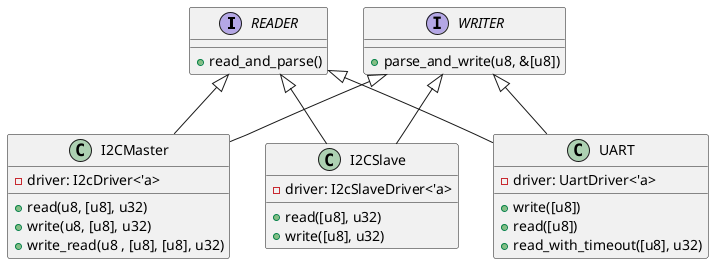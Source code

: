 @startuml Microcontroller serial

Interface READER {
    +read_and_parse()
}
Interface WRITER {
    +parse_and_write(u8, &[u8])
}

class I2CMaster{
    - driver: I2cDriver<'a>
    + read(u8, [u8], u32) 
    + write(u8, [u8], u32) 
    + write_read(u8 , [u8], [u8], u32) 
}

class I2CSlave{
    - driver: I2cSlaveDriver<'a>
    + read([u8], u32)
    + write([u8], u32)
}

class UART{
    - driver: UartDriver<'a>
    + write([u8])
    + read([u8])
    +read_with_timeout([u8], u32)
}


READER <|-- I2CMaster
WRITER <|-- I2CMaster
READER <|-- I2CSlave
WRITER <|-- I2CSlave
READER <|-- UART
WRITER <|-- UART

@enduml